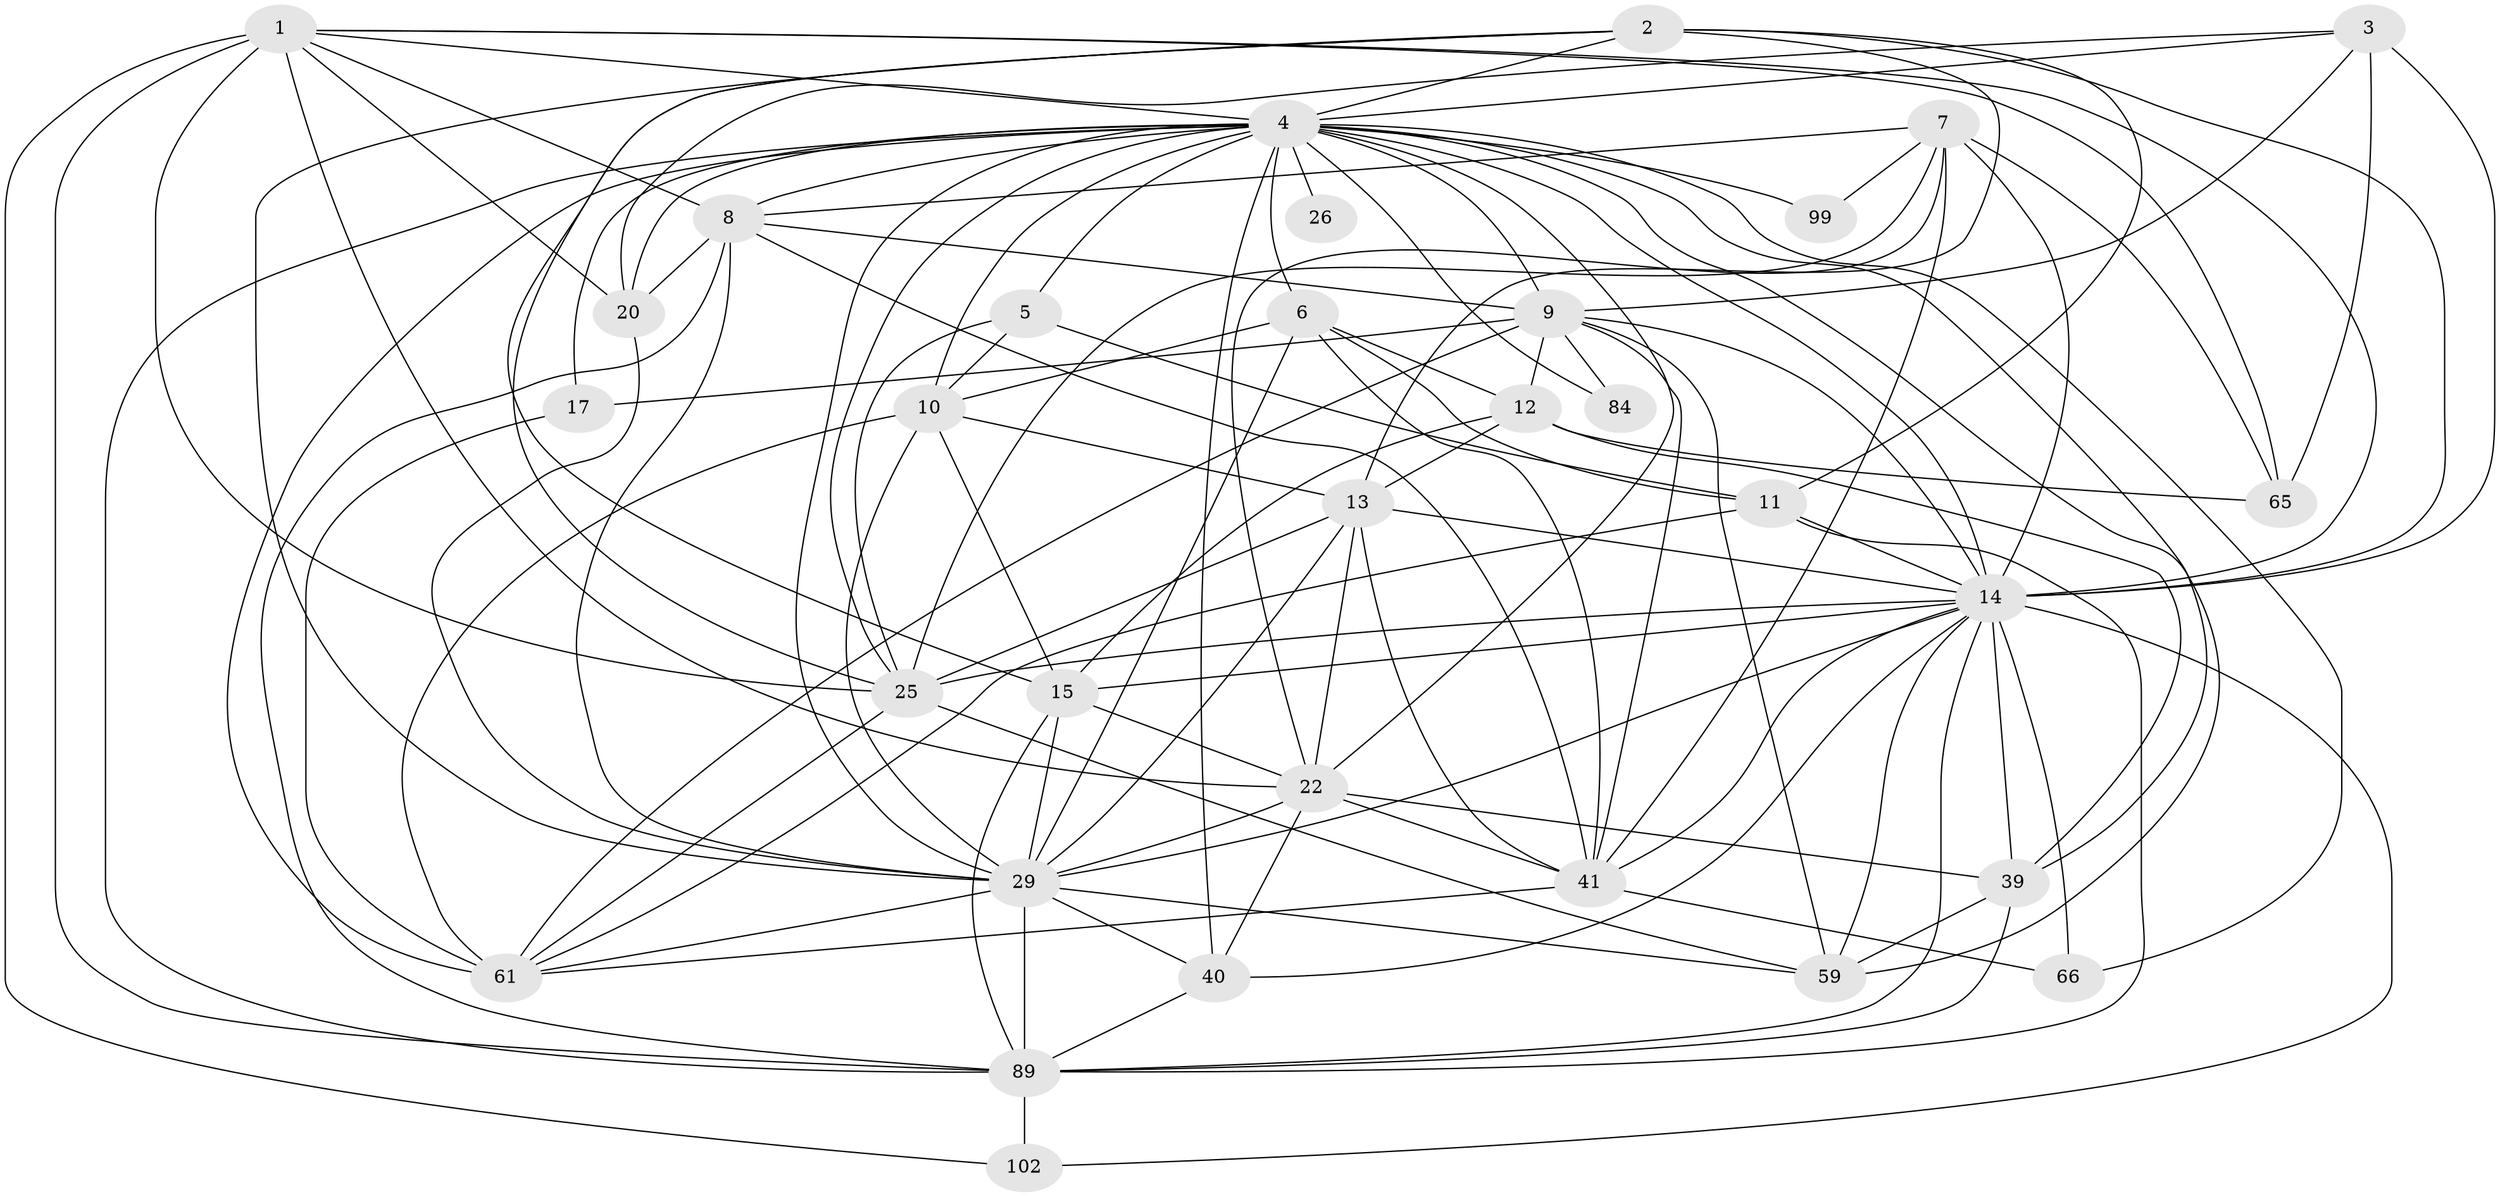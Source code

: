 // original degree distribution, {3: 0.22018348623853212, 4: 0.3302752293577982, 6: 0.11009174311926606, 5: 0.21100917431192662, 2: 0.11926605504587157, 7: 0.009174311926605505}
// Generated by graph-tools (version 1.1) at 2025/19/03/04/25 18:19:01]
// undirected, 32 vertices, 115 edges
graph export_dot {
graph [start="1"]
  node [color=gray90,style=filled];
  1 [super="+67+80"];
  2 [super="+36+86"];
  3 [super="+28+76"];
  4 [super="+24+83+37+31+18"];
  5;
  6 [super="+21"];
  7 [super="+88+33+63"];
  8 [super="+16+68+79"];
  9 [super="+74+64+73+38"];
  10 [super="+35"];
  11 [super="+94+49"];
  12 [super="+19"];
  13 [super="+57+32"];
  14 [super="+34+44+46"];
  15 [super="+23+54"];
  17;
  20 [super="+62"];
  22 [super="+48+82+43"];
  25 [super="+69+30"];
  26;
  29 [super="+47+50+98"];
  39 [super="+72"];
  40 [super="+97"];
  41 [super="+51+93"];
  59 [super="+107+95"];
  61 [super="+75+100"];
  65 [super="+106"];
  66;
  84;
  89 [super="+92"];
  99;
  102;
  1 -- 14;
  1 -- 20 [weight=2];
  1 -- 102;
  1 -- 8;
  1 -- 89;
  1 -- 22;
  1 -- 25;
  1 -- 4;
  1 -- 65;
  2 -- 4;
  2 -- 15;
  2 -- 29;
  2 -- 13;
  2 -- 25;
  2 -- 11;
  2 -- 14 [weight=2];
  3 -- 9 [weight=2];
  3 -- 4;
  3 -- 65;
  3 -- 20;
  3 -- 14 [weight=2];
  4 -- 5;
  4 -- 26 [weight=2];
  4 -- 99;
  4 -- 17;
  4 -- 6;
  4 -- 89;
  4 -- 10;
  4 -- 29 [weight=2];
  4 -- 61;
  4 -- 20 [weight=2];
  4 -- 66;
  4 -- 9 [weight=2];
  4 -- 14;
  4 -- 25;
  4 -- 59;
  4 -- 84;
  4 -- 40;
  4 -- 22 [weight=2];
  4 -- 39;
  4 -- 8;
  5 -- 11;
  5 -- 10;
  5 -- 25;
  6 -- 12;
  6 -- 41;
  6 -- 10;
  6 -- 11;
  6 -- 29;
  7 -- 99;
  7 -- 14 [weight=3];
  7 -- 22 [weight=2];
  7 -- 65;
  7 -- 25;
  7 -- 41;
  7 -- 8 [weight=2];
  8 -- 89;
  8 -- 9;
  8 -- 29;
  8 -- 41;
  8 -- 20;
  9 -- 17;
  9 -- 12;
  9 -- 41;
  9 -- 84;
  9 -- 14;
  9 -- 59;
  9 -- 61;
  10 -- 15;
  10 -- 13;
  10 -- 61;
  10 -- 29;
  11 -- 14;
  11 -- 89;
  11 -- 61;
  12 -- 15;
  12 -- 13;
  12 -- 39;
  12 -- 65;
  13 -- 22 [weight=2];
  13 -- 29;
  13 -- 25;
  13 -- 14;
  13 -- 41;
  14 -- 29;
  14 -- 39;
  14 -- 102;
  14 -- 15 [weight=2];
  14 -- 25;
  14 -- 66 [weight=2];
  14 -- 89;
  14 -- 59;
  14 -- 40 [weight=2];
  14 -- 41;
  15 -- 89;
  15 -- 22;
  15 -- 29;
  17 -- 61;
  20 -- 29;
  22 -- 29 [weight=2];
  22 -- 40;
  22 -- 39;
  22 -- 41;
  25 -- 61;
  25 -- 59;
  29 -- 61 [weight=2];
  29 -- 89;
  29 -- 59;
  29 -- 40;
  39 -- 89;
  39 -- 59;
  40 -- 89;
  41 -- 66;
  41 -- 61;
  89 -- 102;
}

